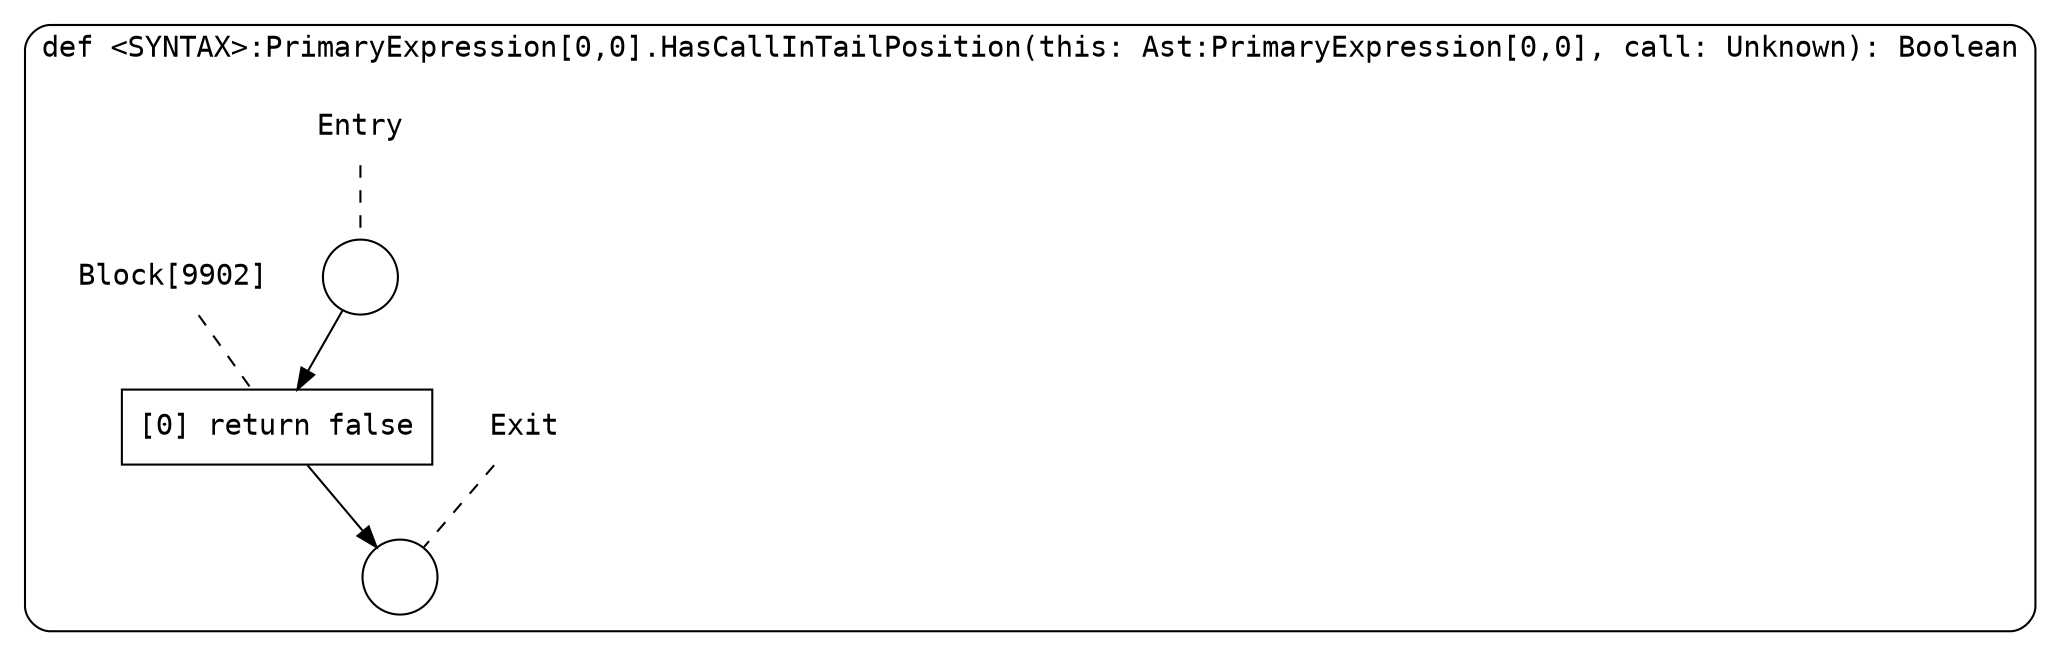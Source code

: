 digraph {
  graph [fontname = "Consolas"]
  node [fontname = "Consolas"]
  edge [fontname = "Consolas"]
  subgraph cluster1829 {
    label = "def <SYNTAX>:PrimaryExpression[0,0].HasCallInTailPosition(this: Ast:PrimaryExpression[0,0], call: Unknown): Boolean"
    style = rounded
    cluster1829_entry_name [shape=none, label=<<font color="black">Entry</font>>]
    cluster1829_entry_name -> cluster1829_entry [arrowhead=none, color="black", style=dashed]
    cluster1829_entry [shape=circle label=" " color="black" fillcolor="white" style=filled]
    cluster1829_entry -> node9902 [color="black"]
    cluster1829_exit_name [shape=none, label=<<font color="black">Exit</font>>]
    cluster1829_exit_name -> cluster1829_exit [arrowhead=none, color="black", style=dashed]
    cluster1829_exit [shape=circle label=" " color="black" fillcolor="white" style=filled]
    node9902_name [shape=none, label=<<font color="black">Block[9902]</font>>]
    node9902_name -> node9902 [arrowhead=none, color="black", style=dashed]
    node9902 [shape=box, label=<<font color="black">[0] return false<BR ALIGN="LEFT"/></font>> color="black" fillcolor="white", style=filled]
    node9902 -> cluster1829_exit [color="black"]
  }
}